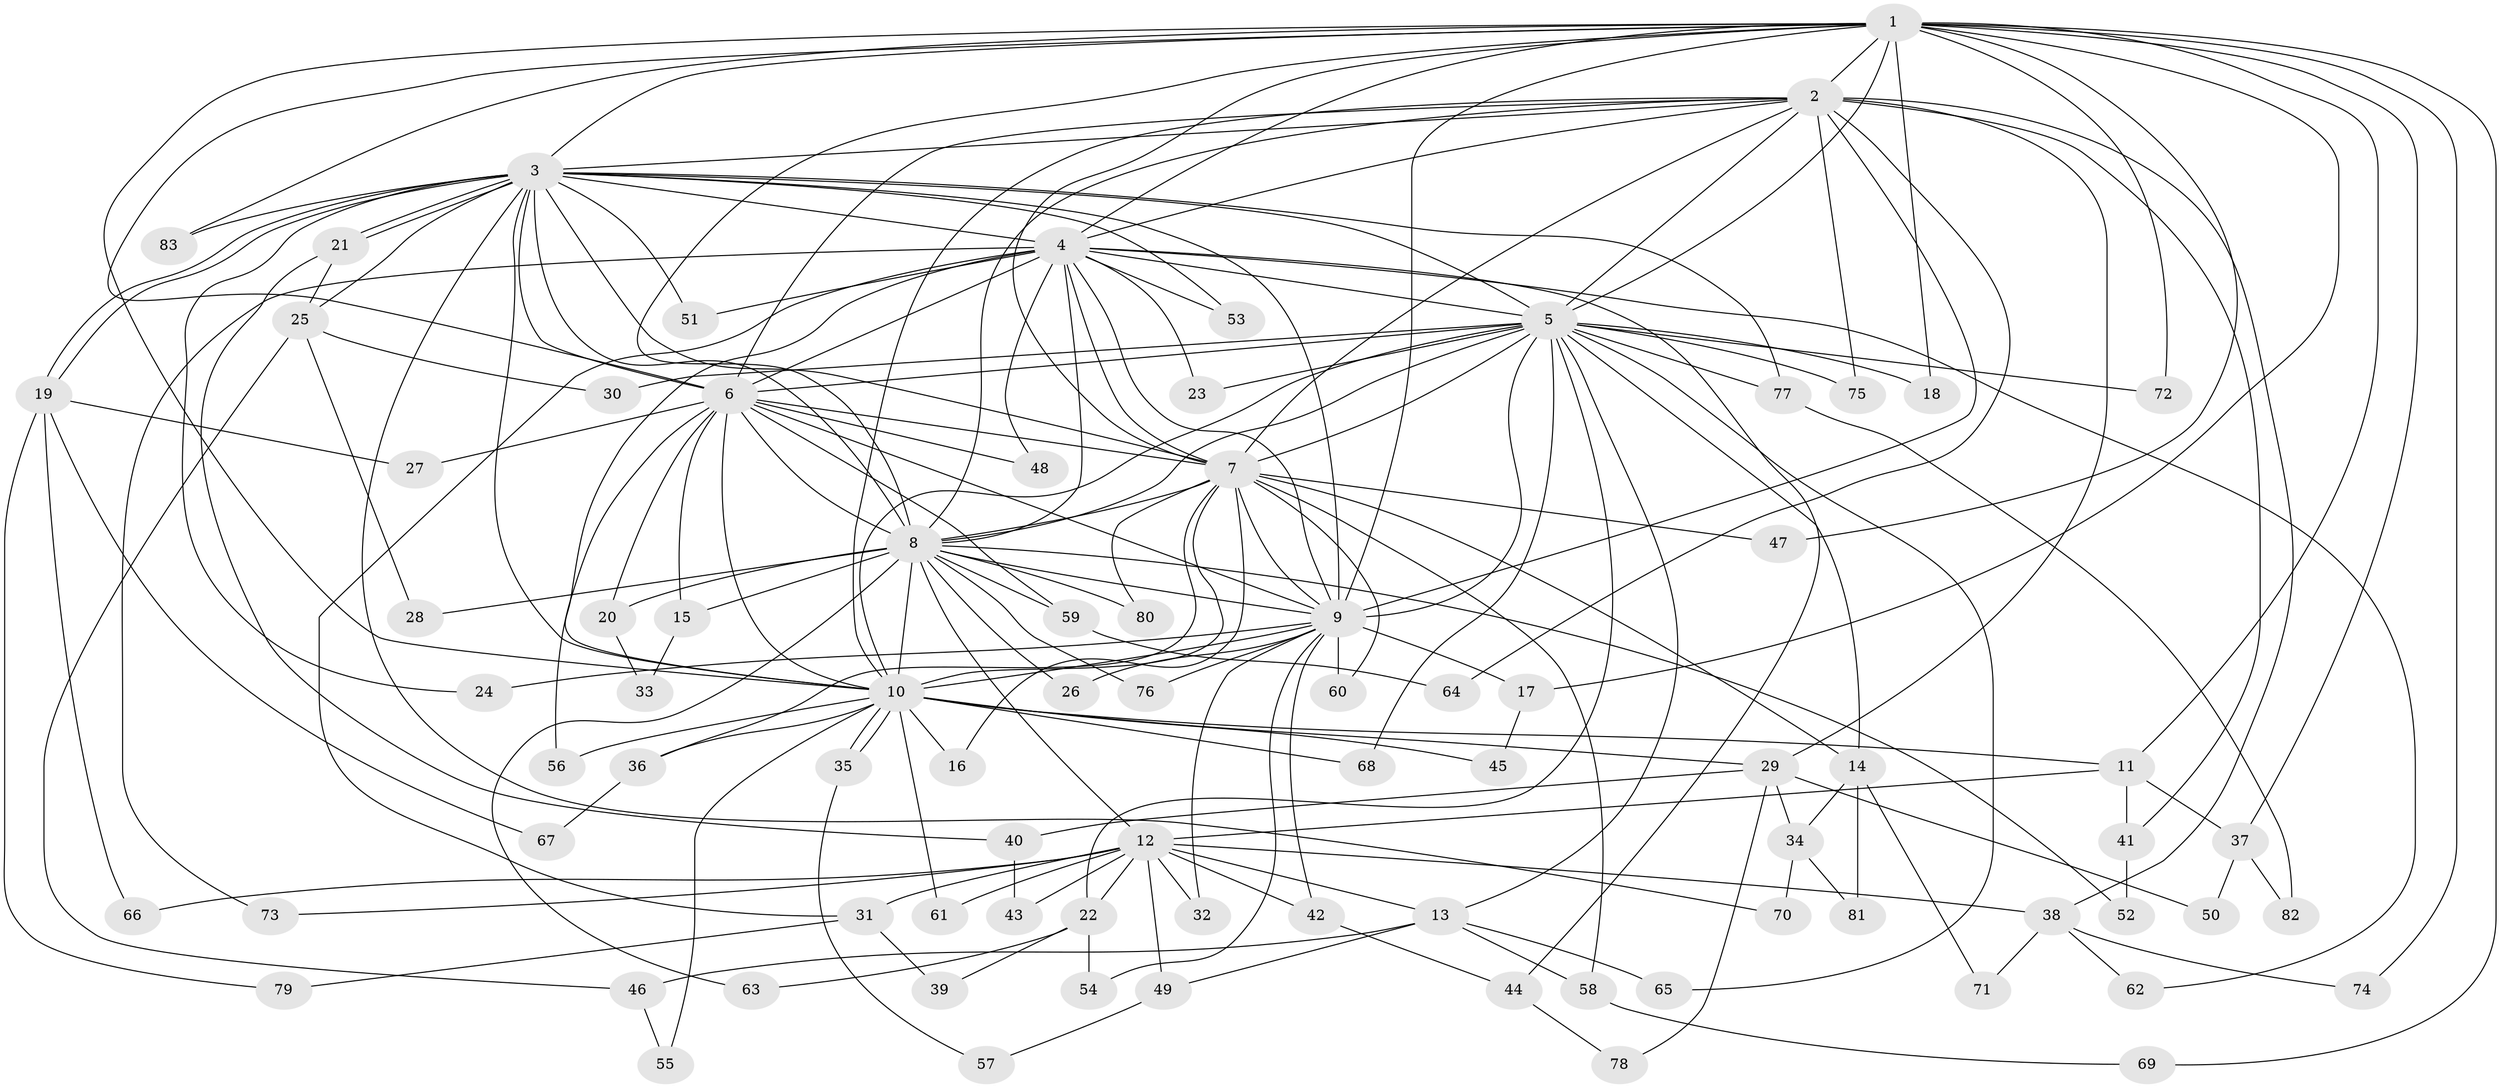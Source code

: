 // coarse degree distribution, {14: 0.057692307692307696, 16: 0.038461538461538464, 2: 0.3076923076923077, 3: 0.2692307692307692, 5: 0.1346153846153846, 6: 0.019230769230769232, 4: 0.057692307692307696, 13: 0.057692307692307696, 17: 0.038461538461538464, 18: 0.019230769230769232}
// Generated by graph-tools (version 1.1) at 2025/36/03/04/25 23:36:29]
// undirected, 83 vertices, 191 edges
graph export_dot {
  node [color=gray90,style=filled];
  1;
  2;
  3;
  4;
  5;
  6;
  7;
  8;
  9;
  10;
  11;
  12;
  13;
  14;
  15;
  16;
  17;
  18;
  19;
  20;
  21;
  22;
  23;
  24;
  25;
  26;
  27;
  28;
  29;
  30;
  31;
  32;
  33;
  34;
  35;
  36;
  37;
  38;
  39;
  40;
  41;
  42;
  43;
  44;
  45;
  46;
  47;
  48;
  49;
  50;
  51;
  52;
  53;
  54;
  55;
  56;
  57;
  58;
  59;
  60;
  61;
  62;
  63;
  64;
  65;
  66;
  67;
  68;
  69;
  70;
  71;
  72;
  73;
  74;
  75;
  76;
  77;
  78;
  79;
  80;
  81;
  82;
  83;
  1 -- 2;
  1 -- 3;
  1 -- 4;
  1 -- 5;
  1 -- 6;
  1 -- 7;
  1 -- 8;
  1 -- 9;
  1 -- 10;
  1 -- 11;
  1 -- 17;
  1 -- 18;
  1 -- 37;
  1 -- 47;
  1 -- 69;
  1 -- 72;
  1 -- 74;
  1 -- 83;
  2 -- 3;
  2 -- 4;
  2 -- 5;
  2 -- 6;
  2 -- 7;
  2 -- 8;
  2 -- 9;
  2 -- 10;
  2 -- 29;
  2 -- 38;
  2 -- 41;
  2 -- 64;
  2 -- 75;
  3 -- 4;
  3 -- 5;
  3 -- 6;
  3 -- 7;
  3 -- 8;
  3 -- 9;
  3 -- 10;
  3 -- 19;
  3 -- 19;
  3 -- 21;
  3 -- 21;
  3 -- 24;
  3 -- 25;
  3 -- 51;
  3 -- 53;
  3 -- 70;
  3 -- 77;
  3 -- 83;
  4 -- 5;
  4 -- 6;
  4 -- 7;
  4 -- 8;
  4 -- 9;
  4 -- 10;
  4 -- 23;
  4 -- 31;
  4 -- 44;
  4 -- 48;
  4 -- 51;
  4 -- 53;
  4 -- 62;
  4 -- 73;
  5 -- 6;
  5 -- 7;
  5 -- 8;
  5 -- 9;
  5 -- 10;
  5 -- 13;
  5 -- 14;
  5 -- 18;
  5 -- 22;
  5 -- 23;
  5 -- 30;
  5 -- 65;
  5 -- 68;
  5 -- 72;
  5 -- 75;
  5 -- 77;
  6 -- 7;
  6 -- 8;
  6 -- 9;
  6 -- 10;
  6 -- 15;
  6 -- 20;
  6 -- 27;
  6 -- 48;
  6 -- 56;
  6 -- 59;
  7 -- 8;
  7 -- 9;
  7 -- 10;
  7 -- 14;
  7 -- 16;
  7 -- 36;
  7 -- 47;
  7 -- 58;
  7 -- 60;
  7 -- 80;
  8 -- 9;
  8 -- 10;
  8 -- 12;
  8 -- 15;
  8 -- 20;
  8 -- 26;
  8 -- 28;
  8 -- 52;
  8 -- 59;
  8 -- 63;
  8 -- 76;
  8 -- 80;
  9 -- 10;
  9 -- 17;
  9 -- 24;
  9 -- 26;
  9 -- 32;
  9 -- 42;
  9 -- 54;
  9 -- 60;
  9 -- 76;
  10 -- 11;
  10 -- 16;
  10 -- 29;
  10 -- 35;
  10 -- 35;
  10 -- 36;
  10 -- 45;
  10 -- 55;
  10 -- 56;
  10 -- 61;
  10 -- 68;
  11 -- 12;
  11 -- 37;
  11 -- 41;
  12 -- 13;
  12 -- 22;
  12 -- 31;
  12 -- 32;
  12 -- 38;
  12 -- 42;
  12 -- 43;
  12 -- 49;
  12 -- 61;
  12 -- 66;
  12 -- 73;
  13 -- 46;
  13 -- 49;
  13 -- 58;
  13 -- 65;
  14 -- 34;
  14 -- 71;
  14 -- 81;
  15 -- 33;
  17 -- 45;
  19 -- 27;
  19 -- 66;
  19 -- 67;
  19 -- 79;
  20 -- 33;
  21 -- 25;
  21 -- 40;
  22 -- 39;
  22 -- 54;
  22 -- 63;
  25 -- 28;
  25 -- 30;
  25 -- 46;
  29 -- 34;
  29 -- 40;
  29 -- 50;
  29 -- 78;
  31 -- 39;
  31 -- 79;
  34 -- 70;
  34 -- 81;
  35 -- 57;
  36 -- 67;
  37 -- 50;
  37 -- 82;
  38 -- 62;
  38 -- 71;
  38 -- 74;
  40 -- 43;
  41 -- 52;
  42 -- 44;
  44 -- 78;
  46 -- 55;
  49 -- 57;
  58 -- 69;
  59 -- 64;
  77 -- 82;
}

